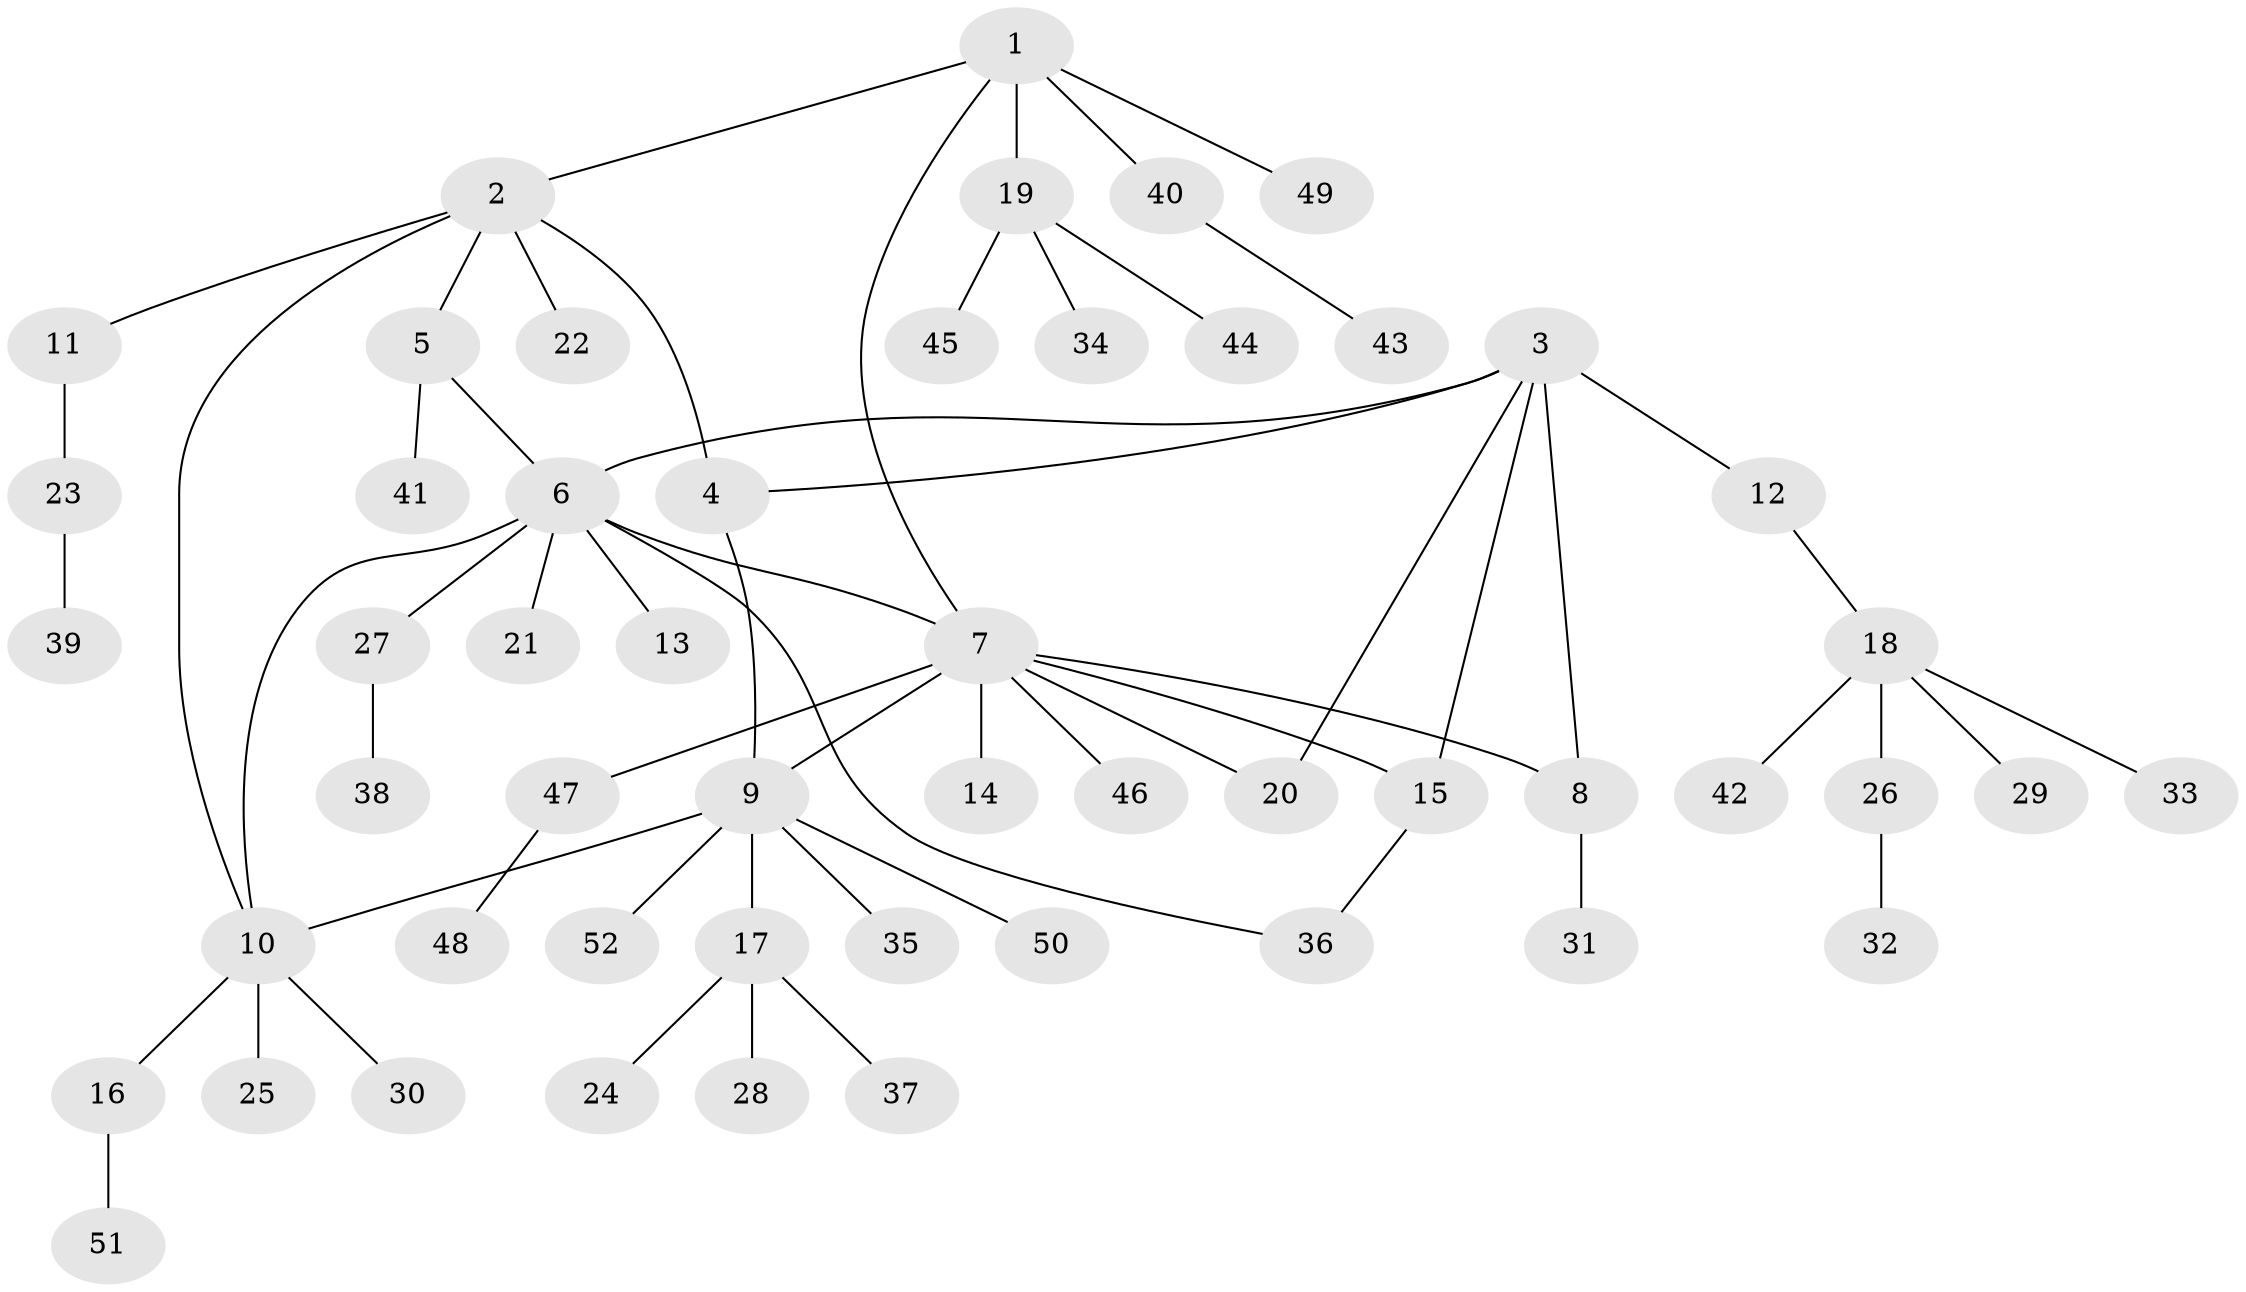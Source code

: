 // Generated by graph-tools (version 1.1) at 2025/15/03/09/25 04:15:43]
// undirected, 52 vertices, 60 edges
graph export_dot {
graph [start="1"]
  node [color=gray90,style=filled];
  1;
  2;
  3;
  4;
  5;
  6;
  7;
  8;
  9;
  10;
  11;
  12;
  13;
  14;
  15;
  16;
  17;
  18;
  19;
  20;
  21;
  22;
  23;
  24;
  25;
  26;
  27;
  28;
  29;
  30;
  31;
  32;
  33;
  34;
  35;
  36;
  37;
  38;
  39;
  40;
  41;
  42;
  43;
  44;
  45;
  46;
  47;
  48;
  49;
  50;
  51;
  52;
  1 -- 2;
  1 -- 7;
  1 -- 19;
  1 -- 40;
  1 -- 49;
  2 -- 4;
  2 -- 5;
  2 -- 10;
  2 -- 11;
  2 -- 22;
  3 -- 4;
  3 -- 6;
  3 -- 8;
  3 -- 12;
  3 -- 15;
  3 -- 20;
  4 -- 9;
  5 -- 6;
  5 -- 41;
  6 -- 7;
  6 -- 10;
  6 -- 13;
  6 -- 21;
  6 -- 27;
  6 -- 36;
  7 -- 8;
  7 -- 9;
  7 -- 14;
  7 -- 15;
  7 -- 20;
  7 -- 46;
  7 -- 47;
  8 -- 31;
  9 -- 10;
  9 -- 17;
  9 -- 35;
  9 -- 50;
  9 -- 52;
  10 -- 16;
  10 -- 25;
  10 -- 30;
  11 -- 23;
  12 -- 18;
  15 -- 36;
  16 -- 51;
  17 -- 24;
  17 -- 28;
  17 -- 37;
  18 -- 26;
  18 -- 29;
  18 -- 33;
  18 -- 42;
  19 -- 34;
  19 -- 44;
  19 -- 45;
  23 -- 39;
  26 -- 32;
  27 -- 38;
  40 -- 43;
  47 -- 48;
}

